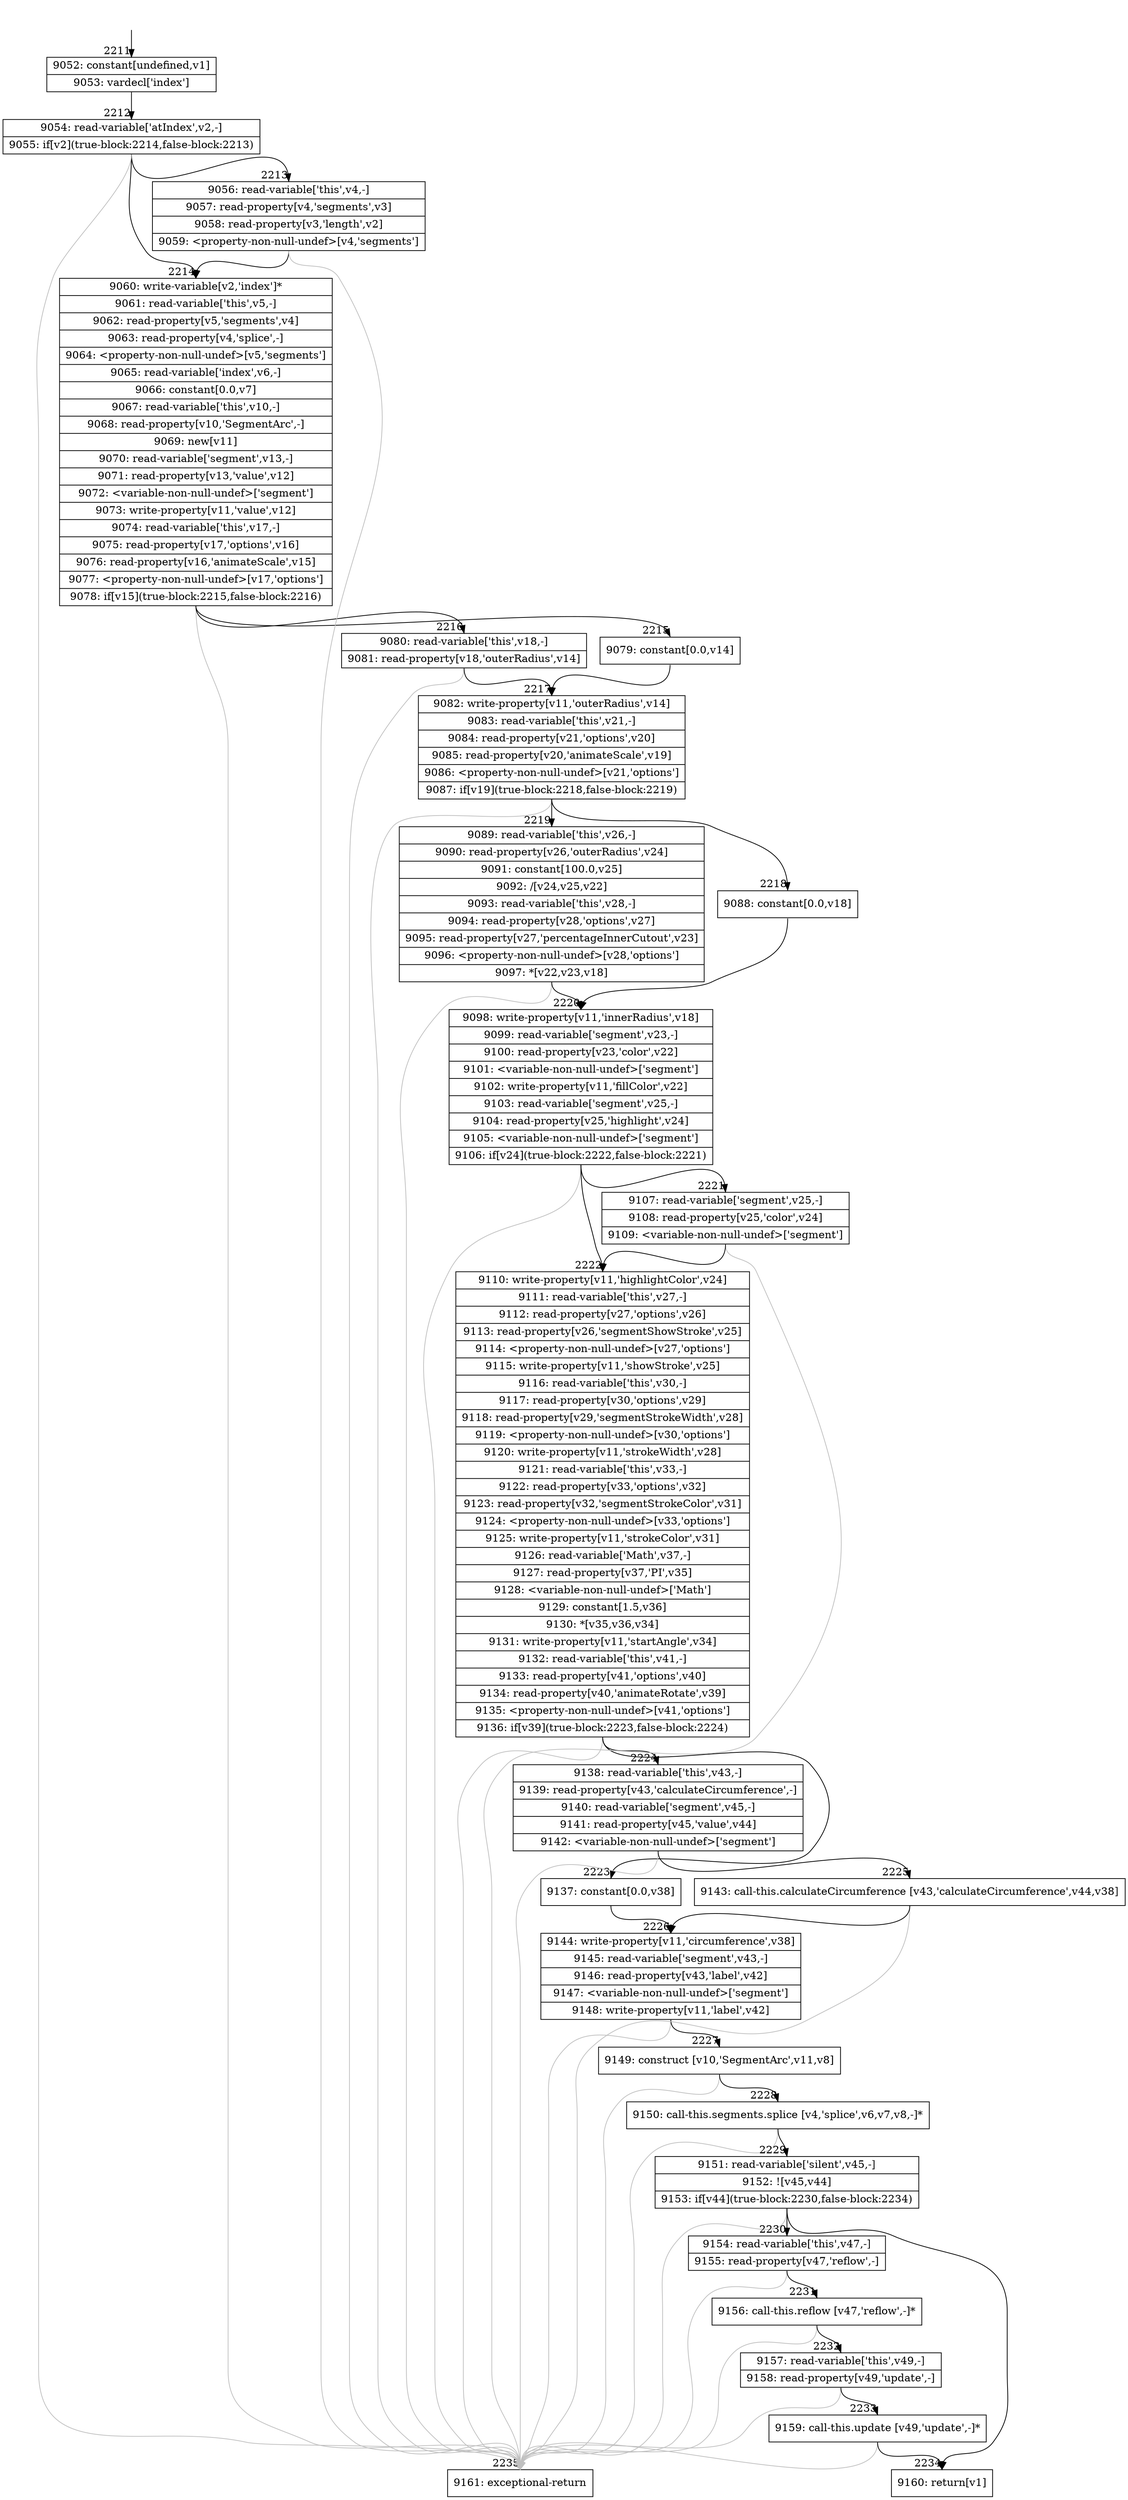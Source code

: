 digraph {
rankdir="TD"
BB_entry204[shape=none,label=""];
BB_entry204 -> BB2211 [tailport=s, headport=n, headlabel="    2211"]
BB2211 [shape=record label="{9052: constant[undefined,v1]|9053: vardecl['index']}" ] 
BB2211 -> BB2212 [tailport=s, headport=n, headlabel="      2212"]
BB2212 [shape=record label="{9054: read-variable['atIndex',v2,-]|9055: if[v2](true-block:2214,false-block:2213)}" ] 
BB2212 -> BB2214 [tailport=s, headport=n, headlabel="      2214"]
BB2212 -> BB2213 [tailport=s, headport=n, headlabel="      2213"]
BB2212 -> BB2235 [tailport=s, headport=n, color=gray, headlabel="      2235"]
BB2213 [shape=record label="{9056: read-variable['this',v4,-]|9057: read-property[v4,'segments',v3]|9058: read-property[v3,'length',v2]|9059: \<property-non-null-undef\>[v4,'segments']}" ] 
BB2213 -> BB2214 [tailport=s, headport=n]
BB2213 -> BB2235 [tailport=s, headport=n, color=gray]
BB2214 [shape=record label="{9060: write-variable[v2,'index']*|9061: read-variable['this',v5,-]|9062: read-property[v5,'segments',v4]|9063: read-property[v4,'splice',-]|9064: \<property-non-null-undef\>[v5,'segments']|9065: read-variable['index',v6,-]|9066: constant[0.0,v7]|9067: read-variable['this',v10,-]|9068: read-property[v10,'SegmentArc',-]|9069: new[v11]|9070: read-variable['segment',v13,-]|9071: read-property[v13,'value',v12]|9072: \<variable-non-null-undef\>['segment']|9073: write-property[v11,'value',v12]|9074: read-variable['this',v17,-]|9075: read-property[v17,'options',v16]|9076: read-property[v16,'animateScale',v15]|9077: \<property-non-null-undef\>[v17,'options']|9078: if[v15](true-block:2215,false-block:2216)}" ] 
BB2214 -> BB2215 [tailport=s, headport=n, headlabel="      2215"]
BB2214 -> BB2216 [tailport=s, headport=n, headlabel="      2216"]
BB2214 -> BB2235 [tailport=s, headport=n, color=gray]
BB2215 [shape=record label="{9079: constant[0.0,v14]}" ] 
BB2215 -> BB2217 [tailport=s, headport=n, headlabel="      2217"]
BB2216 [shape=record label="{9080: read-variable['this',v18,-]|9081: read-property[v18,'outerRadius',v14]}" ] 
BB2216 -> BB2217 [tailport=s, headport=n]
BB2216 -> BB2235 [tailport=s, headport=n, color=gray]
BB2217 [shape=record label="{9082: write-property[v11,'outerRadius',v14]|9083: read-variable['this',v21,-]|9084: read-property[v21,'options',v20]|9085: read-property[v20,'animateScale',v19]|9086: \<property-non-null-undef\>[v21,'options']|9087: if[v19](true-block:2218,false-block:2219)}" ] 
BB2217 -> BB2218 [tailport=s, headport=n, headlabel="      2218"]
BB2217 -> BB2219 [tailport=s, headport=n, headlabel="      2219"]
BB2217 -> BB2235 [tailport=s, headport=n, color=gray]
BB2218 [shape=record label="{9088: constant[0.0,v18]}" ] 
BB2218 -> BB2220 [tailport=s, headport=n, headlabel="      2220"]
BB2219 [shape=record label="{9089: read-variable['this',v26,-]|9090: read-property[v26,'outerRadius',v24]|9091: constant[100.0,v25]|9092: /[v24,v25,v22]|9093: read-variable['this',v28,-]|9094: read-property[v28,'options',v27]|9095: read-property[v27,'percentageInnerCutout',v23]|9096: \<property-non-null-undef\>[v28,'options']|9097: *[v22,v23,v18]}" ] 
BB2219 -> BB2220 [tailport=s, headport=n]
BB2219 -> BB2235 [tailport=s, headport=n, color=gray]
BB2220 [shape=record label="{9098: write-property[v11,'innerRadius',v18]|9099: read-variable['segment',v23,-]|9100: read-property[v23,'color',v22]|9101: \<variable-non-null-undef\>['segment']|9102: write-property[v11,'fillColor',v22]|9103: read-variable['segment',v25,-]|9104: read-property[v25,'highlight',v24]|9105: \<variable-non-null-undef\>['segment']|9106: if[v24](true-block:2222,false-block:2221)}" ] 
BB2220 -> BB2222 [tailport=s, headport=n, headlabel="      2222"]
BB2220 -> BB2221 [tailport=s, headport=n, headlabel="      2221"]
BB2220 -> BB2235 [tailport=s, headport=n, color=gray]
BB2221 [shape=record label="{9107: read-variable['segment',v25,-]|9108: read-property[v25,'color',v24]|9109: \<variable-non-null-undef\>['segment']}" ] 
BB2221 -> BB2222 [tailport=s, headport=n]
BB2221 -> BB2235 [tailport=s, headport=n, color=gray]
BB2222 [shape=record label="{9110: write-property[v11,'highlightColor',v24]|9111: read-variable['this',v27,-]|9112: read-property[v27,'options',v26]|9113: read-property[v26,'segmentShowStroke',v25]|9114: \<property-non-null-undef\>[v27,'options']|9115: write-property[v11,'showStroke',v25]|9116: read-variable['this',v30,-]|9117: read-property[v30,'options',v29]|9118: read-property[v29,'segmentStrokeWidth',v28]|9119: \<property-non-null-undef\>[v30,'options']|9120: write-property[v11,'strokeWidth',v28]|9121: read-variable['this',v33,-]|9122: read-property[v33,'options',v32]|9123: read-property[v32,'segmentStrokeColor',v31]|9124: \<property-non-null-undef\>[v33,'options']|9125: write-property[v11,'strokeColor',v31]|9126: read-variable['Math',v37,-]|9127: read-property[v37,'PI',v35]|9128: \<variable-non-null-undef\>['Math']|9129: constant[1.5,v36]|9130: *[v35,v36,v34]|9131: write-property[v11,'startAngle',v34]|9132: read-variable['this',v41,-]|9133: read-property[v41,'options',v40]|9134: read-property[v40,'animateRotate',v39]|9135: \<property-non-null-undef\>[v41,'options']|9136: if[v39](true-block:2223,false-block:2224)}" ] 
BB2222 -> BB2223 [tailport=s, headport=n, headlabel="      2223"]
BB2222 -> BB2224 [tailport=s, headport=n, headlabel="      2224"]
BB2222 -> BB2235 [tailport=s, headport=n, color=gray]
BB2223 [shape=record label="{9137: constant[0.0,v38]}" ] 
BB2223 -> BB2226 [tailport=s, headport=n, headlabel="      2226"]
BB2224 [shape=record label="{9138: read-variable['this',v43,-]|9139: read-property[v43,'calculateCircumference',-]|9140: read-variable['segment',v45,-]|9141: read-property[v45,'value',v44]|9142: \<variable-non-null-undef\>['segment']}" ] 
BB2224 -> BB2225 [tailport=s, headport=n, headlabel="      2225"]
BB2224 -> BB2235 [tailport=s, headport=n, color=gray]
BB2225 [shape=record label="{9143: call-this.calculateCircumference [v43,'calculateCircumference',v44,v38]}" ] 
BB2225 -> BB2226 [tailport=s, headport=n]
BB2225 -> BB2235 [tailport=s, headport=n, color=gray]
BB2226 [shape=record label="{9144: write-property[v11,'circumference',v38]|9145: read-variable['segment',v43,-]|9146: read-property[v43,'label',v42]|9147: \<variable-non-null-undef\>['segment']|9148: write-property[v11,'label',v42]}" ] 
BB2226 -> BB2227 [tailport=s, headport=n, headlabel="      2227"]
BB2226 -> BB2235 [tailport=s, headport=n, color=gray]
BB2227 [shape=record label="{9149: construct [v10,'SegmentArc',v11,v8]}" ] 
BB2227 -> BB2228 [tailport=s, headport=n, headlabel="      2228"]
BB2227 -> BB2235 [tailport=s, headport=n, color=gray]
BB2228 [shape=record label="{9150: call-this.segments.splice [v4,'splice',v6,v7,v8,-]*}" ] 
BB2228 -> BB2229 [tailport=s, headport=n, headlabel="      2229"]
BB2228 -> BB2235 [tailport=s, headport=n, color=gray]
BB2229 [shape=record label="{9151: read-variable['silent',v45,-]|9152: ![v45,v44]|9153: if[v44](true-block:2230,false-block:2234)}" ] 
BB2229 -> BB2230 [tailport=s, headport=n, headlabel="      2230"]
BB2229 -> BB2234 [tailport=s, headport=n, headlabel="      2234"]
BB2229 -> BB2235 [tailport=s, headport=n, color=gray]
BB2230 [shape=record label="{9154: read-variable['this',v47,-]|9155: read-property[v47,'reflow',-]}" ] 
BB2230 -> BB2231 [tailport=s, headport=n, headlabel="      2231"]
BB2230 -> BB2235 [tailport=s, headport=n, color=gray]
BB2231 [shape=record label="{9156: call-this.reflow [v47,'reflow',-]*}" ] 
BB2231 -> BB2232 [tailport=s, headport=n, headlabel="      2232"]
BB2231 -> BB2235 [tailport=s, headport=n, color=gray]
BB2232 [shape=record label="{9157: read-variable['this',v49,-]|9158: read-property[v49,'update',-]}" ] 
BB2232 -> BB2233 [tailport=s, headport=n, headlabel="      2233"]
BB2232 -> BB2235 [tailport=s, headport=n, color=gray]
BB2233 [shape=record label="{9159: call-this.update [v49,'update',-]*}" ] 
BB2233 -> BB2234 [tailport=s, headport=n]
BB2233 -> BB2235 [tailport=s, headport=n, color=gray]
BB2234 [shape=record label="{9160: return[v1]}" ] 
BB2235 [shape=record label="{9161: exceptional-return}" ] 
//#$~ 2433
}
